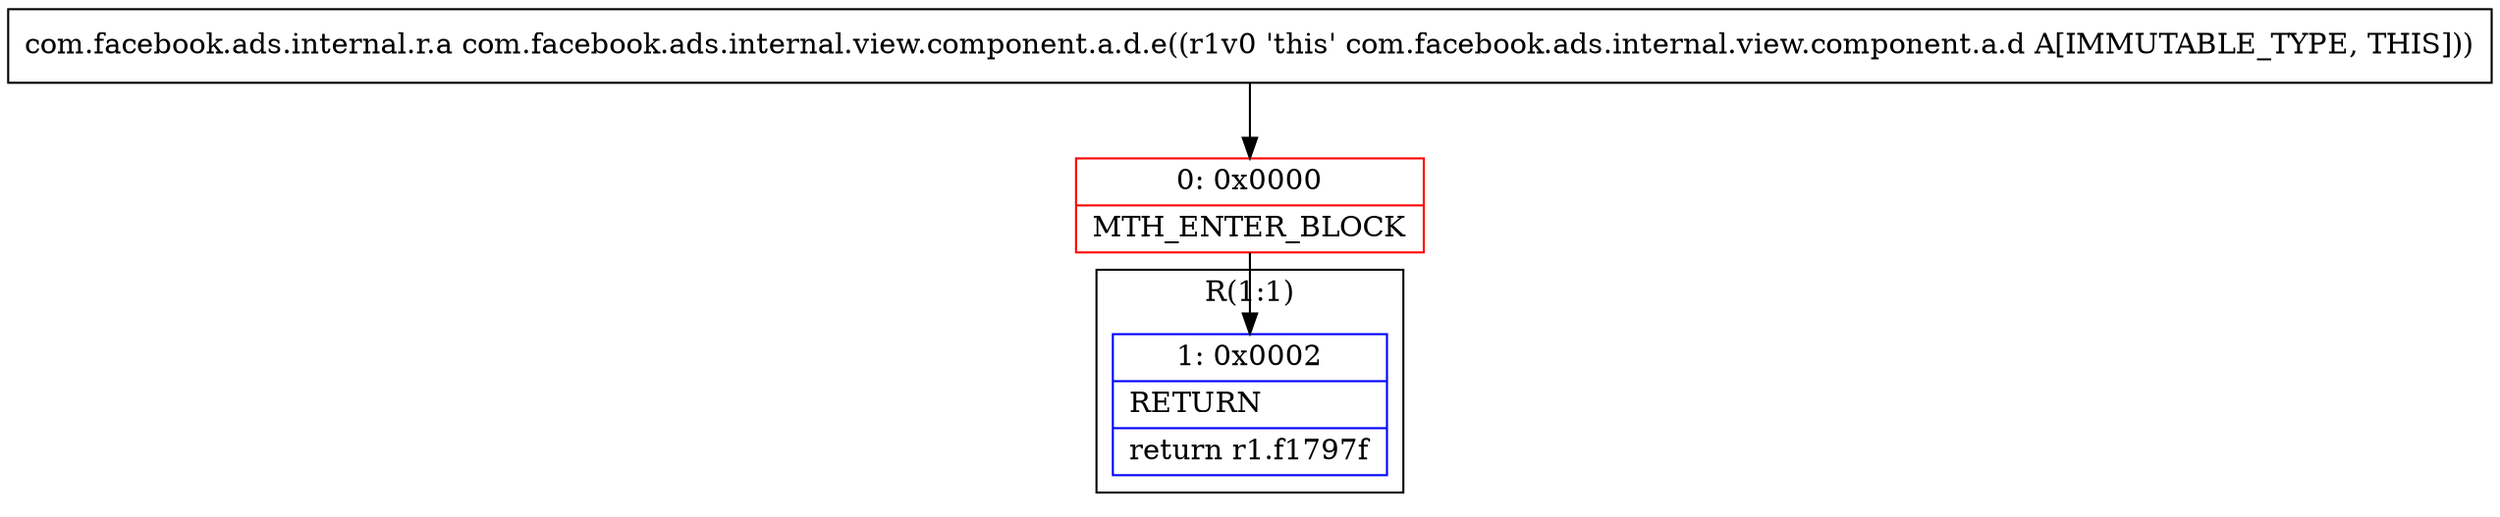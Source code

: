 digraph "CFG forcom.facebook.ads.internal.view.component.a.d.e()Lcom\/facebook\/ads\/internal\/r\/a;" {
subgraph cluster_Region_1740377537 {
label = "R(1:1)";
node [shape=record,color=blue];
Node_1 [shape=record,label="{1\:\ 0x0002|RETURN\l|return r1.f1797f\l}"];
}
Node_0 [shape=record,color=red,label="{0\:\ 0x0000|MTH_ENTER_BLOCK\l}"];
MethodNode[shape=record,label="{com.facebook.ads.internal.r.a com.facebook.ads.internal.view.component.a.d.e((r1v0 'this' com.facebook.ads.internal.view.component.a.d A[IMMUTABLE_TYPE, THIS])) }"];
MethodNode -> Node_0;
Node_0 -> Node_1;
}

